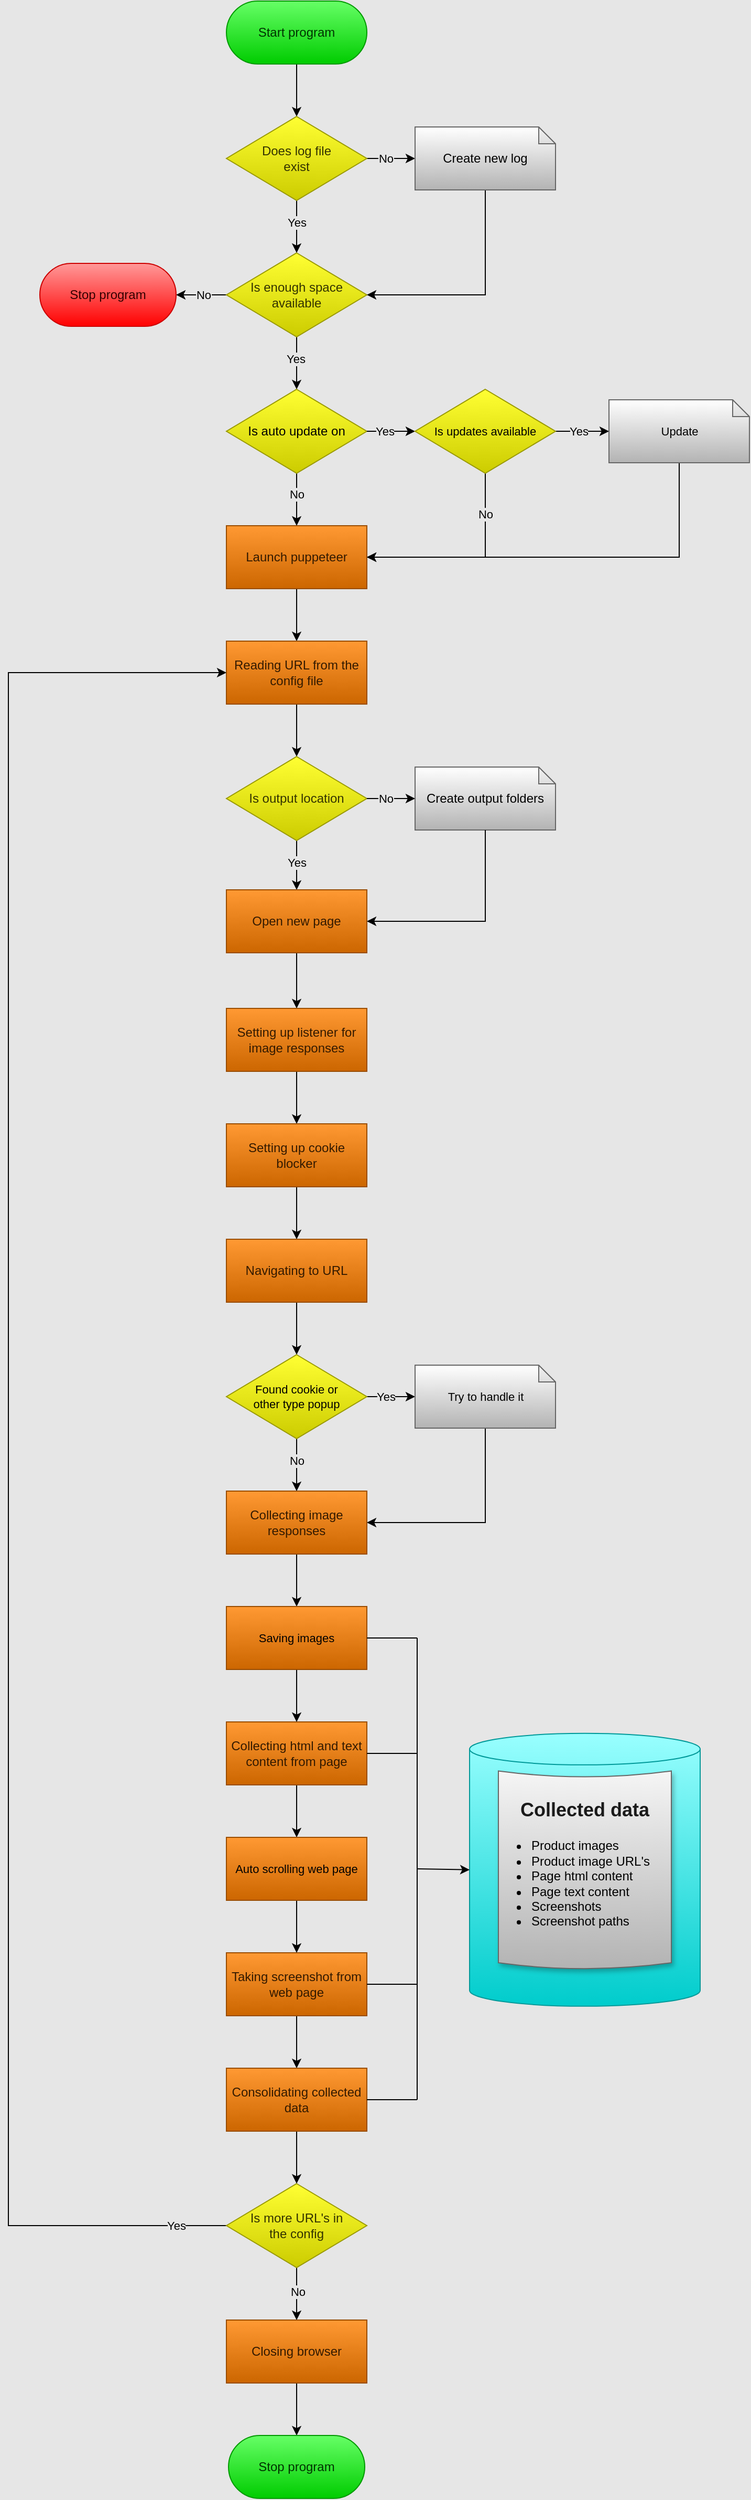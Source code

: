<mxfile version="22.1.16" type="device">
  <diagram name="Sivu-1" id="tmExcXO2je9wHTy3cneq">
    <mxGraphModel dx="4650" dy="2773" grid="1" gridSize="10" guides="1" tooltips="1" connect="1" arrows="1" fold="1" page="0" pageScale="1" pageWidth="1654" pageHeight="2336" background="#E6E6E6" math="0" shadow="0">
      <root>
        <mxCell id="0" />
        <mxCell id="1" parent="0" />
        <mxCell id="aWDAUHMyRCr4lchfZW5c-77" style="edgeStyle=orthogonalEdgeStyle;rounded=0;orthogonalLoop=1;jettySize=auto;html=1;exitX=0.5;exitY=1;exitDx=0;exitDy=0;entryX=0.5;entryY=0;entryDx=0;entryDy=0;movable=1;resizable=1;rotatable=1;deletable=1;editable=1;locked=0;connectable=1;jumpStyle=none;" parent="1" source="aWDAUHMyRCr4lchfZW5c-1" target="aWDAUHMyRCr4lchfZW5c-8" edge="1">
          <mxGeometry relative="1" as="geometry" />
        </mxCell>
        <mxCell id="aWDAUHMyRCr4lchfZW5c-1" value="&lt;font color=&quot;#003300&quot; style=&quot;font-size: 12px;&quot;&gt;Start program&lt;/font&gt;" style="rounded=1;whiteSpace=wrap;html=1;arcSize=50;glass=0;shadow=0;fillColor=#66FF66;strokeColor=#009900;gradientColor=#00CC00;gradientDirection=south;strokeWidth=1;perimeterSpacing=0;movable=1;resizable=1;rotatable=1;deletable=1;editable=1;locked=0;connectable=1;" parent="1" vertex="1">
          <mxGeometry x="758" y="80" width="134" height="60" as="geometry" />
        </mxCell>
        <mxCell id="u9AiD40gJa8lqRMc5wWx-266" value="" style="edgeStyle=orthogonalEdgeStyle;rounded=0;orthogonalLoop=1;jettySize=auto;html=1;movable=1;resizable=1;rotatable=1;deletable=1;editable=1;locked=0;connectable=1;" parent="1" source="aWDAUHMyRCr4lchfZW5c-8" target="u9AiD40gJa8lqRMc5wWx-265" edge="1">
          <mxGeometry relative="1" as="geometry" />
        </mxCell>
        <mxCell id="u9AiD40gJa8lqRMc5wWx-272" value="No" style="edgeLabel;html=1;align=center;verticalAlign=middle;resizable=1;points=[];labelBackgroundColor=#E6E6E6;movable=1;rotatable=1;deletable=1;editable=1;locked=0;connectable=1;" parent="u9AiD40gJa8lqRMc5wWx-266" vertex="1" connectable="0">
          <mxGeometry x="-0.061" relative="1" as="geometry">
            <mxPoint x="-4" as="offset" />
          </mxGeometry>
        </mxCell>
        <mxCell id="VfmdTRTTRwXH6M3IibRK-4" value="" style="edgeStyle=orthogonalEdgeStyle;rounded=0;orthogonalLoop=1;jettySize=auto;html=1;" edge="1" parent="1" source="aWDAUHMyRCr4lchfZW5c-8" target="aWDAUHMyRCr4lchfZW5c-21">
          <mxGeometry relative="1" as="geometry" />
        </mxCell>
        <mxCell id="VfmdTRTTRwXH6M3IibRK-10" value="Yes" style="edgeLabel;html=1;align=center;verticalAlign=middle;resizable=0;points=[];fontSize=11;fontFamily=Helvetica;fontColor=default;labelBackgroundColor=#E6E6E6;" vertex="1" connectable="0" parent="VfmdTRTTRwXH6M3IibRK-4">
          <mxGeometry x="-0.154" relative="1" as="geometry">
            <mxPoint as="offset" />
          </mxGeometry>
        </mxCell>
        <mxCell id="aWDAUHMyRCr4lchfZW5c-8" value="&lt;font color=&quot;#333300&quot;&gt;Does log file &lt;br&gt;exist&lt;/font&gt;" style="rhombus;rounded=0;fillColor=#FFFF33;strokeColor=#999900;gradientColor=#CCCC00;strokeWidth=1;movable=1;resizable=1;rotatable=1;deletable=1;editable=1;locked=0;connectable=1;labelBackgroundColor=none;labelBorderColor=none;whiteSpace=wrap;html=1;" parent="1" vertex="1">
          <mxGeometry x="758" y="190" width="134" height="80" as="geometry" />
        </mxCell>
        <mxCell id="aWDAUHMyRCr4lchfZW5c-91" style="edgeStyle=orthogonalEdgeStyle;rounded=0;orthogonalLoop=1;jettySize=auto;html=1;exitX=0;exitY=0.5;exitDx=0;exitDy=0;entryX=1;entryY=0.5;entryDx=0;entryDy=0;movable=1;resizable=1;rotatable=1;deletable=1;editable=1;locked=0;connectable=1;" parent="1" source="aWDAUHMyRCr4lchfZW5c-21" target="aWDAUHMyRCr4lchfZW5c-47" edge="1">
          <mxGeometry relative="1" as="geometry" />
        </mxCell>
        <mxCell id="aWDAUHMyRCr4lchfZW5c-94" value="No" style="edgeLabel;html=1;align=center;verticalAlign=middle;resizable=1;points=[];rounded=0;movable=1;rotatable=1;deletable=1;editable=1;locked=0;connectable=1;labelBackgroundColor=#E6E6E6;" parent="aWDAUHMyRCr4lchfZW5c-91" vertex="1" connectable="0">
          <mxGeometry x="-0.053" relative="1" as="geometry">
            <mxPoint as="offset" />
          </mxGeometry>
        </mxCell>
        <mxCell id="VfmdTRTTRwXH6M3IibRK-14" value="" style="edgeStyle=orthogonalEdgeStyle;rounded=0;orthogonalLoop=1;jettySize=auto;html=1;fontFamily=Helvetica;fontSize=11;fontColor=default;" edge="1" parent="1" source="aWDAUHMyRCr4lchfZW5c-21" target="VfmdTRTTRwXH6M3IibRK-2">
          <mxGeometry relative="1" as="geometry" />
        </mxCell>
        <mxCell id="VfmdTRTTRwXH6M3IibRK-15" value="Yes" style="edgeLabel;html=1;align=center;verticalAlign=middle;resizable=0;points=[];fontSize=11;fontFamily=Helvetica;fontColor=default;labelBackgroundColor=#E6E6E6;" vertex="1" connectable="0" parent="VfmdTRTTRwXH6M3IibRK-14">
          <mxGeometry x="-0.025" y="-1" relative="1" as="geometry">
            <mxPoint y="-4" as="offset" />
          </mxGeometry>
        </mxCell>
        <mxCell id="aWDAUHMyRCr4lchfZW5c-21" value="&lt;p style=&quot;line-height: 120%;&quot;&gt;&lt;font color=&quot;#333300&quot;&gt;Is enough space available&lt;/font&gt;&lt;/p&gt;" style="rhombus;whiteSpace=wrap;html=1;rounded=0;fillColor=#FFFF33;strokeColor=#999900;gradientColor=#CCCC00;strokeWidth=1;movable=1;resizable=1;rotatable=1;deletable=1;editable=1;locked=0;connectable=1;labelBackgroundColor=none;labelBorderColor=none;" parent="1" vertex="1">
          <mxGeometry x="758" y="320" width="134" height="80" as="geometry" />
        </mxCell>
        <mxCell id="aWDAUHMyRCr4lchfZW5c-83" style="edgeStyle=orthogonalEdgeStyle;rounded=0;orthogonalLoop=1;jettySize=auto;html=1;exitX=0.5;exitY=1;exitDx=0;exitDy=0;entryX=0.5;entryY=0;entryDx=0;entryDy=0;movable=1;resizable=1;rotatable=1;deletable=1;editable=1;locked=0;connectable=1;" parent="1" source="aWDAUHMyRCr4lchfZW5c-34" target="aWDAUHMyRCr4lchfZW5c-36" edge="1">
          <mxGeometry relative="1" as="geometry" />
        </mxCell>
        <mxCell id="aWDAUHMyRCr4lchfZW5c-34" value="&lt;font color=&quot;#331a00&quot;&gt;Launch puppeteer&lt;/font&gt;" style="whiteSpace=wrap;html=1;rounded=0;fillColor=#FF9933;strokeColor=#994C00;gradientColor=#CC6600;movable=1;resizable=1;rotatable=1;deletable=1;editable=1;locked=0;connectable=1;" parent="1" vertex="1">
          <mxGeometry x="758" y="580" width="134" height="60" as="geometry" />
        </mxCell>
        <mxCell id="aWDAUHMyRCr4lchfZW5c-84" style="edgeStyle=orthogonalEdgeStyle;rounded=0;orthogonalLoop=1;jettySize=auto;html=1;exitX=0.5;exitY=1;exitDx=0;exitDy=0;entryX=0.5;entryY=0;entryDx=0;entryDy=0;movable=1;resizable=1;rotatable=1;deletable=1;editable=1;locked=0;connectable=1;" parent="1" source="aWDAUHMyRCr4lchfZW5c-36" target="aWDAUHMyRCr4lchfZW5c-59" edge="1">
          <mxGeometry relative="1" as="geometry" />
        </mxCell>
        <mxCell id="aWDAUHMyRCr4lchfZW5c-36" value="&lt;font color=&quot;#331a00&quot;&gt;Reading URL from the config file&lt;/font&gt;" style="whiteSpace=wrap;html=1;rounded=0;fillColor=#FF9933;strokeColor=#994C00;gradientColor=#CC6600;movable=1;resizable=1;rotatable=1;deletable=1;editable=1;locked=0;connectable=1;" parent="1" vertex="1">
          <mxGeometry x="758" y="690" width="134" height="60" as="geometry" />
        </mxCell>
        <mxCell id="aWDAUHMyRCr4lchfZW5c-47" value="&lt;font color=&quot;#330000&quot;&gt;Stop program&lt;/font&gt;" style="rounded=1;whiteSpace=wrap;html=1;arcSize=50;fillColor=#FF9999;gradientDirection=south;strokeColor=#CC0000;fontColor=#ffffff;gradientColor=#FF0000;movable=1;resizable=1;rotatable=1;deletable=1;editable=1;locked=0;connectable=1;" parent="1" vertex="1">
          <mxGeometry x="580" y="330" width="130" height="60" as="geometry" />
        </mxCell>
        <mxCell id="aWDAUHMyRCr4lchfZW5c-86" style="edgeStyle=orthogonalEdgeStyle;rounded=0;orthogonalLoop=1;jettySize=auto;html=1;exitX=0.5;exitY=1;exitDx=0;exitDy=0;entryX=0.5;entryY=0;entryDx=0;entryDy=0;movable=1;resizable=1;rotatable=1;deletable=1;editable=1;locked=0;connectable=1;" parent="1" source="aWDAUHMyRCr4lchfZW5c-59" target="aWDAUHMyRCr4lchfZW5c-73" edge="1">
          <mxGeometry relative="1" as="geometry" />
        </mxCell>
        <mxCell id="aWDAUHMyRCr4lchfZW5c-96" value="Yes" style="edgeLabel;html=1;align=center;verticalAlign=middle;resizable=1;points=[];rounded=0;movable=1;rotatable=1;deletable=1;editable=1;locked=0;connectable=1;labelBackgroundColor=#E6E6E6;" parent="aWDAUHMyRCr4lchfZW5c-86" vertex="1" connectable="0">
          <mxGeometry x="-0.128" relative="1" as="geometry">
            <mxPoint as="offset" />
          </mxGeometry>
        </mxCell>
        <mxCell id="aWDAUHMyRCr4lchfZW5c-59" value="&lt;font color=&quot;#333300&quot;&gt;Is output location&lt;/font&gt;" style="rhombus;whiteSpace=wrap;html=1;rounded=0;fillColor=#FFFF33;strokeColor=#999900;gradientColor=#CCCC00;strokeWidth=1;movable=1;resizable=1;rotatable=1;deletable=1;editable=1;locked=0;connectable=1;" parent="1" vertex="1">
          <mxGeometry x="758" y="800" width="134" height="80" as="geometry" />
        </mxCell>
        <mxCell id="aWDAUHMyRCr4lchfZW5c-98" style="edgeStyle=orthogonalEdgeStyle;rounded=0;orthogonalLoop=1;jettySize=auto;html=1;exitX=0.5;exitY=1;exitDx=0;exitDy=0;entryX=0.5;entryY=0;entryDx=0;entryDy=0;movable=1;resizable=1;rotatable=1;deletable=1;editable=1;locked=0;connectable=1;" parent="1" source="aWDAUHMyRCr4lchfZW5c-73" target="aWDAUHMyRCr4lchfZW5c-97" edge="1">
          <mxGeometry relative="1" as="geometry" />
        </mxCell>
        <mxCell id="aWDAUHMyRCr4lchfZW5c-73" value="&lt;font color=&quot;#331a00&quot;&gt;Open new page&lt;/font&gt;" style="whiteSpace=wrap;html=1;rounded=0;fillColor=#FF9933;strokeColor=#994C00;gradientColor=#CC6600;movable=1;resizable=1;rotatable=1;deletable=1;editable=1;locked=0;connectable=1;" parent="1" vertex="1">
          <mxGeometry x="758" y="927" width="134" height="60" as="geometry" />
        </mxCell>
        <mxCell id="aWDAUHMyRCr4lchfZW5c-103" style="edgeStyle=orthogonalEdgeStyle;rounded=0;orthogonalLoop=1;jettySize=auto;html=1;exitX=0.5;exitY=1;exitDx=0;exitDy=0;entryX=0.5;entryY=0;entryDx=0;entryDy=0;movable=1;resizable=1;rotatable=1;deletable=1;editable=1;locked=0;connectable=1;" parent="1" source="aWDAUHMyRCr4lchfZW5c-97" target="aWDAUHMyRCr4lchfZW5c-101" edge="1">
          <mxGeometry relative="1" as="geometry" />
        </mxCell>
        <mxCell id="aWDAUHMyRCr4lchfZW5c-97" value="&lt;font color=&quot;#331a00&quot;&gt;Setting up listener for image responses&lt;/font&gt;" style="whiteSpace=wrap;html=1;rounded=0;fillColor=#FF9933;strokeColor=#994C00;gradientColor=#CC6600;movable=1;resizable=1;rotatable=1;deletable=1;editable=1;locked=0;connectable=1;" parent="1" vertex="1">
          <mxGeometry x="758" y="1040" width="134" height="60" as="geometry" />
        </mxCell>
        <mxCell id="VfmdTRTTRwXH6M3IibRK-66" value="" style="edgeStyle=orthogonalEdgeStyle;rounded=0;orthogonalLoop=1;jettySize=auto;html=1;fontFamily=Helvetica;fontSize=11;fontColor=default;" edge="1" parent="1" source="aWDAUHMyRCr4lchfZW5c-99" target="VfmdTRTTRwXH6M3IibRK-65">
          <mxGeometry relative="1" as="geometry" />
        </mxCell>
        <mxCell id="aWDAUHMyRCr4lchfZW5c-99" value="&lt;font color=&quot;#331a00&quot;&gt;Collecting image responses&lt;br&gt;&lt;/font&gt;" style="whiteSpace=wrap;html=1;rounded=0;fillColor=#FF9933;strokeColor=#994C00;gradientColor=#CC6600;movable=1;resizable=1;rotatable=1;deletable=1;editable=1;locked=0;connectable=1;" parent="1" vertex="1">
          <mxGeometry x="758" y="1500" width="134" height="60" as="geometry" />
        </mxCell>
        <mxCell id="aWDAUHMyRCr4lchfZW5c-105" style="edgeStyle=orthogonalEdgeStyle;rounded=0;orthogonalLoop=1;jettySize=auto;html=1;exitX=0.5;exitY=1;exitDx=0;exitDy=0;entryX=0.5;entryY=0;entryDx=0;entryDy=0;movable=1;resizable=1;rotatable=1;deletable=1;editable=1;locked=0;connectable=1;" parent="1" source="aWDAUHMyRCr4lchfZW5c-101" target="aWDAUHMyRCr4lchfZW5c-104" edge="1">
          <mxGeometry relative="1" as="geometry" />
        </mxCell>
        <mxCell id="aWDAUHMyRCr4lchfZW5c-101" value="&lt;font color=&quot;#331a00&quot;&gt;Setting up cookie blocker&lt;/font&gt;" style="whiteSpace=wrap;html=1;rounded=0;fillColor=#FF9933;strokeColor=#994C00;gradientColor=#CC6600;movable=1;resizable=1;rotatable=1;deletable=1;editable=1;locked=0;connectable=1;" parent="1" vertex="1">
          <mxGeometry x="758" y="1150" width="134" height="60" as="geometry" />
        </mxCell>
        <mxCell id="VfmdTRTTRwXH6M3IibRK-52" style="edgeStyle=orthogonalEdgeStyle;rounded=0;orthogonalLoop=1;jettySize=auto;html=1;exitX=0.5;exitY=1;exitDx=0;exitDy=0;entryX=0.5;entryY=0;entryDx=0;entryDy=0;fontFamily=Helvetica;fontSize=11;fontColor=default;" edge="1" parent="1" source="aWDAUHMyRCr4lchfZW5c-104" target="VfmdTRTTRwXH6M3IibRK-47">
          <mxGeometry relative="1" as="geometry" />
        </mxCell>
        <mxCell id="aWDAUHMyRCr4lchfZW5c-104" value="&lt;font color=&quot;#331a00&quot;&gt;Navigating to URL&lt;/font&gt;" style="whiteSpace=wrap;html=1;rounded=0;fillColor=#FF9933;strokeColor=#994C00;gradientColor=#CC6600;movable=1;resizable=1;rotatable=1;deletable=1;editable=1;locked=0;connectable=1;" parent="1" vertex="1">
          <mxGeometry x="758" y="1260" width="134" height="60" as="geometry" />
        </mxCell>
        <mxCell id="aWDAUHMyRCr4lchfZW5c-138" style="edgeStyle=orthogonalEdgeStyle;rounded=0;orthogonalLoop=1;jettySize=auto;html=1;exitX=0.5;exitY=1;exitDx=0;exitDy=0;entryX=0.5;entryY=0;entryDx=0;entryDy=0;movable=1;resizable=1;rotatable=1;deletable=1;editable=1;locked=0;connectable=1;" parent="1" source="aWDAUHMyRCr4lchfZW5c-107" target="aWDAUHMyRCr4lchfZW5c-111" edge="1">
          <mxGeometry relative="1" as="geometry" />
        </mxCell>
        <mxCell id="aWDAUHMyRCr4lchfZW5c-107" value="&lt;font color=&quot;#331a00&quot;&gt;Taking screenshot from web page&lt;/font&gt;" style="whiteSpace=wrap;html=1;rounded=0;fillColor=#FF9933;strokeColor=#994C00;gradientColor=#CC6600;movable=1;resizable=1;rotatable=1;deletable=1;editable=1;locked=0;connectable=1;" parent="1" vertex="1">
          <mxGeometry x="758" y="1940" width="134" height="60" as="geometry" />
        </mxCell>
        <mxCell id="aWDAUHMyRCr4lchfZW5c-135" style="edgeStyle=orthogonalEdgeStyle;rounded=0;orthogonalLoop=1;jettySize=auto;html=1;exitX=0.5;exitY=1;exitDx=0;exitDy=0;entryX=0.5;entryY=0;entryDx=0;entryDy=0;movable=1;resizable=1;rotatable=1;deletable=1;editable=1;locked=0;connectable=1;" parent="1" source="aWDAUHMyRCr4lchfZW5c-109" edge="1">
          <mxGeometry relative="1" as="geometry">
            <mxPoint x="825.0" y="1830" as="targetPoint" />
          </mxGeometry>
        </mxCell>
        <mxCell id="aWDAUHMyRCr4lchfZW5c-109" value="&lt;font color=&quot;#331a00&quot;&gt;Collecting html and text content from page&lt;/font&gt;" style="whiteSpace=wrap;html=1;rounded=0;fillColor=#FF9933;strokeColor=#994C00;gradientColor=#CC6600;movable=1;resizable=1;rotatable=1;deletable=1;editable=1;locked=0;connectable=1;shadow=0;glass=0;" parent="1" vertex="1">
          <mxGeometry x="758" y="1720" width="134" height="60" as="geometry" />
        </mxCell>
        <mxCell id="aWDAUHMyRCr4lchfZW5c-120" style="edgeStyle=orthogonalEdgeStyle;rounded=0;orthogonalLoop=1;jettySize=auto;html=1;exitX=0.5;exitY=1;exitDx=0;exitDy=0;entryX=0.5;entryY=0;entryDx=0;entryDy=0;movable=1;resizable=1;rotatable=1;deletable=1;editable=1;locked=0;connectable=1;" parent="1" source="aWDAUHMyRCr4lchfZW5c-111" target="aWDAUHMyRCr4lchfZW5c-119" edge="1">
          <mxGeometry relative="1" as="geometry" />
        </mxCell>
        <mxCell id="aWDAUHMyRCr4lchfZW5c-111" value="&lt;font color=&quot;#331a00&quot;&gt;Consolidating collected data&lt;/font&gt;" style="whiteSpace=wrap;html=1;rounded=0;fillColor=#FF9933;strokeColor=#994C00;gradientColor=#CC6600;movable=1;resizable=1;rotatable=1;deletable=1;editable=1;locked=0;connectable=1;" parent="1" vertex="1">
          <mxGeometry x="758" y="2050" width="134" height="60" as="geometry" />
        </mxCell>
        <mxCell id="VfmdTRTTRwXH6M3IibRK-61" value="" style="edgeStyle=orthogonalEdgeStyle;rounded=0;orthogonalLoop=1;jettySize=auto;html=1;fontFamily=Helvetica;fontSize=11;fontColor=default;" edge="1" parent="1" source="aWDAUHMyRCr4lchfZW5c-114" target="aWDAUHMyRCr4lchfZW5c-115">
          <mxGeometry relative="1" as="geometry" />
        </mxCell>
        <mxCell id="aWDAUHMyRCr4lchfZW5c-114" value="&lt;font color=&quot;#331a00&quot;&gt;Closing browser&lt;/font&gt;" style="whiteSpace=wrap;html=1;rounded=0;fillColor=#FF9933;strokeColor=#994C00;gradientColor=#CC6600;movable=1;resizable=1;rotatable=1;deletable=1;editable=1;locked=0;connectable=1;" parent="1" vertex="1">
          <mxGeometry x="758" y="2290" width="134" height="60" as="geometry" />
        </mxCell>
        <mxCell id="aWDAUHMyRCr4lchfZW5c-115" value="&lt;font color=&quot;#003300&quot;&gt;Stop program&lt;/font&gt;" style="rounded=1;whiteSpace=wrap;html=1;arcSize=50;perimeterSpacing=0;strokeWidth=1;glass=0;shadow=0;fillColor=#66FF66;strokeColor=#009900;gradientColor=#00CC00;gradientDirection=south;movable=1;resizable=1;rotatable=1;deletable=1;editable=1;locked=0;connectable=1;" parent="1" vertex="1">
          <mxGeometry x="760" y="2400" width="130" height="60" as="geometry" />
        </mxCell>
        <mxCell id="aWDAUHMyRCr4lchfZW5c-122" style="edgeStyle=orthogonalEdgeStyle;rounded=0;orthogonalLoop=1;jettySize=auto;html=1;exitX=0.5;exitY=1;exitDx=0;exitDy=0;entryX=0.5;entryY=0;entryDx=0;entryDy=0;movable=1;resizable=1;rotatable=1;deletable=1;editable=1;locked=0;connectable=1;" parent="1" source="aWDAUHMyRCr4lchfZW5c-119" target="aWDAUHMyRCr4lchfZW5c-114" edge="1">
          <mxGeometry relative="1" as="geometry" />
        </mxCell>
        <mxCell id="aWDAUHMyRCr4lchfZW5c-124" value="No" style="edgeLabel;html=1;align=center;verticalAlign=middle;resizable=1;points=[];rounded=0;movable=1;rotatable=1;deletable=1;editable=1;locked=0;connectable=1;labelBackgroundColor=#E6E6E6;" parent="aWDAUHMyRCr4lchfZW5c-122" vertex="1" connectable="0">
          <mxGeometry x="-0.101" y="1" relative="1" as="geometry">
            <mxPoint as="offset" />
          </mxGeometry>
        </mxCell>
        <mxCell id="aWDAUHMyRCr4lchfZW5c-125" style="edgeStyle=orthogonalEdgeStyle;orthogonalLoop=1;jettySize=auto;html=1;exitX=0;exitY=0.5;exitDx=0;exitDy=0;entryX=0;entryY=0.5;entryDx=0;entryDy=0;strokeWidth=1;movable=1;resizable=1;rotatable=1;deletable=1;editable=1;locked=0;connectable=1;rounded=0;" parent="1" source="aWDAUHMyRCr4lchfZW5c-119" target="aWDAUHMyRCr4lchfZW5c-36" edge="1">
          <mxGeometry relative="1" as="geometry">
            <mxPoint x="750" y="720" as="targetPoint" />
            <Array as="points">
              <mxPoint x="550" y="2200" />
              <mxPoint x="550" y="720" />
            </Array>
          </mxGeometry>
        </mxCell>
        <mxCell id="aWDAUHMyRCr4lchfZW5c-141" value="Yes" style="edgeLabel;html=1;align=center;verticalAlign=middle;resizable=1;points=[];movable=1;rotatable=1;deletable=1;editable=1;locked=0;connectable=1;labelBackgroundColor=#E6E6E6;" parent="aWDAUHMyRCr4lchfZW5c-125" vertex="1" connectable="0">
          <mxGeometry x="-0.967" y="-1" relative="1" as="geometry">
            <mxPoint x="-17" y="1" as="offset" />
          </mxGeometry>
        </mxCell>
        <mxCell id="aWDAUHMyRCr4lchfZW5c-119" value="&lt;font color=&quot;#333300&quot;&gt;Is more URL&#39;s in&lt;br&gt;the config&lt;/font&gt;" style="rhombus;whiteSpace=wrap;html=1;rounded=0;fillColor=#FFFF33;strokeColor=#999900;gradientColor=#CCCC00;strokeWidth=1;movable=1;resizable=1;rotatable=1;deletable=1;editable=1;locked=0;connectable=1;" parent="1" vertex="1">
          <mxGeometry x="758" y="2160" width="134" height="80" as="geometry" />
        </mxCell>
        <mxCell id="u9AiD40gJa8lqRMc5wWx-254" value="" style="group;movable=1;resizable=1;rotatable=1;deletable=1;editable=1;locked=0;connectable=1;" parent="1" vertex="1" connectable="0">
          <mxGeometry x="990" y="1725" width="220" height="275" as="geometry" />
        </mxCell>
        <mxCell id="u9AiD40gJa8lqRMc5wWx-255" value="" style="shape=cylinder3;whiteSpace=wrap;html=1;boundedLbl=1;backgroundOutline=1;size=15;gradientColor=#00CCCC;fillColor=#99FFFF;container=0;movable=1;resizable=1;rotatable=1;deletable=1;editable=1;locked=0;connectable=1;strokeColor=#009999;" parent="u9AiD40gJa8lqRMc5wWx-254" vertex="1">
          <mxGeometry y="5.93" width="220" height="260" as="geometry" />
        </mxCell>
        <mxCell id="u9AiD40gJa8lqRMc5wWx-256" value="" style="shape=dataStorage;whiteSpace=wrap;fixedSize=1;rotation=-90;size=5.574;gradientDirection=west;fillColor=#f5f5f5;strokeColor=#666666;gradientColor=#b3b3b3;html=1;shadow=1;container=0;movable=1;resizable=1;rotatable=1;deletable=1;editable=1;locked=0;connectable=1;" parent="u9AiD40gJa8lqRMc5wWx-254" vertex="1">
          <mxGeometry x="15.81" y="53.43" width="188.39" height="165" as="geometry" />
        </mxCell>
        <mxCell id="u9AiD40gJa8lqRMc5wWx-257" value="&lt;b&gt;&lt;font color=&quot;#1a1a1a&quot; style=&quot;font-size: 18px;&quot;&gt;Collected data&lt;/font&gt;&lt;/b&gt;" style="text;html=1;strokeColor=none;fillColor=none;align=center;verticalAlign=middle;whiteSpace=wrap;rounded=0;container=0;movable=1;resizable=1;rotatable=1;deletable=1;editable=1;locked=0;connectable=1;" parent="u9AiD40gJa8lqRMc5wWx-254" vertex="1">
          <mxGeometry x="23.158" y="57.2" width="173.684" height="44" as="geometry" />
        </mxCell>
        <mxCell id="u9AiD40gJa8lqRMc5wWx-258" value="&lt;ul&gt;&lt;li&gt;Product images&lt;/li&gt;&lt;li&gt;Product image URL&#39;s&lt;/li&gt;&lt;li&gt;Page html content&lt;/li&gt;&lt;li&gt;Page text content&lt;/li&gt;&lt;li&gt;Screenshots&lt;/li&gt;&lt;li&gt;Screenshot paths&lt;/li&gt;&lt;/ul&gt;" style="text;html=1;strokeColor=none;fillColor=none;align=left;verticalAlign=middle;rounded=0;container=0;movable=1;resizable=1;rotatable=1;deletable=1;editable=1;locked=0;connectable=1;labelBackgroundColor=none;labelBorderColor=none;whiteSpace=wrap;glass=0;" parent="u9AiD40gJa8lqRMc5wWx-254" vertex="1">
          <mxGeometry x="17.371" y="82.5" width="185.263" height="132" as="geometry" />
        </mxCell>
        <mxCell id="VfmdTRTTRwXH6M3IibRK-29" style="edgeStyle=orthogonalEdgeStyle;rounded=0;orthogonalLoop=1;jettySize=auto;html=1;exitX=0;exitY=0.5;exitDx=0;exitDy=0;exitPerimeter=0;entryX=1;entryY=0.5;entryDx=0;entryDy=0;fontFamily=Helvetica;fontSize=11;fontColor=default;" edge="1" parent="1" source="u9AiD40gJa8lqRMc5wWx-265" target="aWDAUHMyRCr4lchfZW5c-21">
          <mxGeometry relative="1" as="geometry" />
        </mxCell>
        <mxCell id="u9AiD40gJa8lqRMc5wWx-265" value="" style="shape=note;whiteSpace=wrap;html=1;backgroundOutline=1;darkOpacity=0.05;fillColor=default;gradientColor=#b3b3b3;strokeColor=#666666;size=16;gradientDirection=west;rotation=-90;horizontal=1;direction=east;flipH=0;flipV=1;movable=1;resizable=1;rotatable=1;deletable=1;editable=1;locked=0;connectable=1;" parent="1" vertex="1">
          <mxGeometry x="975" y="163" width="60" height="134" as="geometry" />
        </mxCell>
        <mxCell id="u9AiD40gJa8lqRMc5wWx-267" value="Create new log" style="text;html=1;strokeColor=none;fillColor=none;align=center;verticalAlign=middle;whiteSpace=wrap;rounded=0;movable=1;resizable=1;rotatable=1;deletable=1;editable=1;locked=0;connectable=1;" parent="1" vertex="1">
          <mxGeometry x="955" y="215" width="100" height="30" as="geometry" />
        </mxCell>
        <mxCell id="u9AiD40gJa8lqRMc5wWx-271" value="" style="group;movable=1;resizable=1;rotatable=1;deletable=1;editable=1;locked=0;connectable=1;rounded=0;" parent="1" vertex="1" connectable="0">
          <mxGeometry x="938" y="810" width="134" height="60" as="geometry" />
        </mxCell>
        <mxCell id="u9AiD40gJa8lqRMc5wWx-268" value="" style="shape=note;whiteSpace=wrap;html=1;backgroundOutline=1;darkOpacity=0.05;fillColor=default;gradientColor=#b3b3b3;strokeColor=#666666;size=16;gradientDirection=west;rotation=-90;horizontal=1;direction=east;flipH=0;flipV=1;movable=1;resizable=1;rotatable=1;deletable=1;editable=1;locked=0;connectable=1;container=0;" parent="u9AiD40gJa8lqRMc5wWx-271" vertex="1">
          <mxGeometry x="37" y="-37" width="60" height="134" as="geometry" />
        </mxCell>
        <mxCell id="u9AiD40gJa8lqRMc5wWx-269" value="Create output folders" style="text;html=1;strokeColor=none;fillColor=none;align=center;verticalAlign=middle;whiteSpace=wrap;rounded=0;container=0;movable=1;resizable=1;rotatable=1;deletable=1;editable=1;locked=0;connectable=1;" parent="u9AiD40gJa8lqRMc5wWx-271" vertex="1">
          <mxGeometry x="4" y="15" width="126" height="30" as="geometry" />
        </mxCell>
        <mxCell id="u9AiD40gJa8lqRMc5wWx-275" style="edgeStyle=orthogonalEdgeStyle;rounded=0;orthogonalLoop=1;jettySize=auto;html=1;exitX=1;exitY=0.5;exitDx=0;exitDy=0;entryX=0.5;entryY=1;entryDx=0;entryDy=0;entryPerimeter=0;movable=1;resizable=1;rotatable=1;deletable=1;editable=1;locked=0;connectable=1;" parent="1" source="aWDAUHMyRCr4lchfZW5c-59" target="u9AiD40gJa8lqRMc5wWx-268" edge="1">
          <mxGeometry relative="1" as="geometry" />
        </mxCell>
        <mxCell id="u9AiD40gJa8lqRMc5wWx-277" value="No" style="edgeLabel;html=1;align=center;verticalAlign=middle;resizable=1;points=[];movable=1;rotatable=1;deletable=1;editable=1;locked=0;connectable=1;labelBackgroundColor=#E6E6E6;" parent="u9AiD40gJa8lqRMc5wWx-275" vertex="1" connectable="0">
          <mxGeometry x="-0.207" relative="1" as="geometry">
            <mxPoint as="offset" />
          </mxGeometry>
        </mxCell>
        <mxCell id="u9AiD40gJa8lqRMc5wWx-276" style="edgeStyle=orthogonalEdgeStyle;rounded=0;orthogonalLoop=1;jettySize=auto;html=1;exitX=0;exitY=0.5;exitDx=0;exitDy=0;exitPerimeter=0;entryX=1;entryY=0.5;entryDx=0;entryDy=0;movable=1;resizable=1;rotatable=1;deletable=1;editable=1;locked=0;connectable=1;" parent="1" source="u9AiD40gJa8lqRMc5wWx-268" target="aWDAUHMyRCr4lchfZW5c-73" edge="1">
          <mxGeometry relative="1" as="geometry" />
        </mxCell>
        <mxCell id="VfmdTRTTRwXH6M3IibRK-24" value="" style="edgeStyle=orthogonalEdgeStyle;rounded=0;orthogonalLoop=1;jettySize=auto;html=1;fontFamily=Helvetica;fontSize=11;fontColor=default;" edge="1" parent="1" source="VfmdTRTTRwXH6M3IibRK-2" target="aWDAUHMyRCr4lchfZW5c-34">
          <mxGeometry relative="1" as="geometry" />
        </mxCell>
        <mxCell id="VfmdTRTTRwXH6M3IibRK-25" value="No" style="edgeLabel;html=1;align=center;verticalAlign=middle;resizable=0;points=[];fontSize=11;fontFamily=Helvetica;fontColor=default;labelBackgroundColor=#E6E6E6;" vertex="1" connectable="0" parent="VfmdTRTTRwXH6M3IibRK-24">
          <mxGeometry x="-0.218" relative="1" as="geometry">
            <mxPoint as="offset" />
          </mxGeometry>
        </mxCell>
        <mxCell id="VfmdTRTTRwXH6M3IibRK-2" value="Is auto update on" style="rhombus;whiteSpace=wrap;html=1;rounded=0;fillColor=#FFFF33;strokeColor=#999900;gradientColor=#CCCC00;strokeWidth=1;labelBackgroundColor=none;labelBorderColor=none;" vertex="1" parent="1">
          <mxGeometry x="758" y="450" width="134" height="80" as="geometry" />
        </mxCell>
        <mxCell id="VfmdTRTTRwXH6M3IibRK-46" style="edgeStyle=orthogonalEdgeStyle;rounded=0;orthogonalLoop=1;jettySize=auto;html=1;exitX=0;exitY=0.5;exitDx=0;exitDy=0;exitPerimeter=0;entryX=1;entryY=0.5;entryDx=0;entryDy=0;fontFamily=Helvetica;fontSize=11;fontColor=default;" edge="1" parent="1" source="VfmdTRTTRwXH6M3IibRK-33" target="aWDAUHMyRCr4lchfZW5c-34">
          <mxGeometry relative="1" as="geometry" />
        </mxCell>
        <mxCell id="VfmdTRTTRwXH6M3IibRK-33" value="" style="shape=note;whiteSpace=wrap;backgroundOutline=1;darkOpacity=0.05;fillColor=default;gradientColor=#b3b3b3;strokeColor=#666666;size=16;gradientDirection=west;rotation=-90;horizontal=1;direction=east;flipH=0;flipV=1;movable=1;resizable=1;rotatable=1;deletable=1;editable=1;locked=0;connectable=1;labelBackgroundColor=#E6E6E6;align=center;verticalAlign=middle;fontFamily=Helvetica;fontSize=11;fontColor=default;html=1;textDirection=ltr;" vertex="1" parent="1">
          <mxGeometry x="1160" y="423" width="60" height="134" as="geometry" />
        </mxCell>
        <mxCell id="VfmdTRTTRwXH6M3IibRK-34" style="edgeStyle=orthogonalEdgeStyle;rounded=0;orthogonalLoop=1;jettySize=auto;html=1;exitX=1;exitY=0.5;exitDx=0;exitDy=0;fontFamily=Helvetica;fontSize=11;fontColor=default;entryX=0;entryY=0.5;entryDx=0;entryDy=0;" edge="1" parent="1" source="VfmdTRTTRwXH6M3IibRK-2" target="VfmdTRTTRwXH6M3IibRK-36">
          <mxGeometry relative="1" as="geometry">
            <mxPoint x="920" y="490" as="targetPoint" />
          </mxGeometry>
        </mxCell>
        <mxCell id="VfmdTRTTRwXH6M3IibRK-35" value="Yes" style="edgeLabel;html=1;align=center;verticalAlign=middle;resizable=0;points=[];fontSize=11;fontFamily=Helvetica;fontColor=default;labelBackgroundColor=#E6E6E6;" vertex="1" connectable="0" parent="VfmdTRTTRwXH6M3IibRK-34">
          <mxGeometry x="-0.261" relative="1" as="geometry">
            <mxPoint as="offset" />
          </mxGeometry>
        </mxCell>
        <mxCell id="VfmdTRTTRwXH6M3IibRK-37" style="edgeStyle=orthogonalEdgeStyle;rounded=0;orthogonalLoop=1;jettySize=auto;html=1;exitX=0.5;exitY=1;exitDx=0;exitDy=0;entryX=1;entryY=0.5;entryDx=0;entryDy=0;fontFamily=Helvetica;fontSize=11;fontColor=default;" edge="1" parent="1" source="VfmdTRTTRwXH6M3IibRK-36" target="aWDAUHMyRCr4lchfZW5c-34">
          <mxGeometry relative="1" as="geometry" />
        </mxCell>
        <mxCell id="VfmdTRTTRwXH6M3IibRK-38" value="No" style="edgeLabel;html=1;align=center;verticalAlign=middle;resizable=0;points=[];fontSize=11;fontFamily=Helvetica;fontColor=default;labelBackgroundColor=#E6E6E6;" vertex="1" connectable="0" parent="VfmdTRTTRwXH6M3IibRK-37">
          <mxGeometry x="-0.596" relative="1" as="geometry">
            <mxPoint as="offset" />
          </mxGeometry>
        </mxCell>
        <mxCell id="VfmdTRTTRwXH6M3IibRK-39" value="" style="edgeStyle=orthogonalEdgeStyle;rounded=0;orthogonalLoop=1;jettySize=auto;html=1;fontFamily=Helvetica;fontSize=11;fontColor=default;" edge="1" parent="1" source="VfmdTRTTRwXH6M3IibRK-36" target="VfmdTRTTRwXH6M3IibRK-33">
          <mxGeometry relative="1" as="geometry" />
        </mxCell>
        <mxCell id="VfmdTRTTRwXH6M3IibRK-40" value="Yes" style="edgeLabel;html=1;align=center;verticalAlign=middle;resizable=0;points=[];fontSize=11;fontFamily=Helvetica;fontColor=default;labelBackgroundColor=#E6E6E6;" vertex="1" connectable="0" parent="VfmdTRTTRwXH6M3IibRK-39">
          <mxGeometry x="-0.258" y="1" relative="1" as="geometry">
            <mxPoint x="3" y="1" as="offset" />
          </mxGeometry>
        </mxCell>
        <mxCell id="VfmdTRTTRwXH6M3IibRK-36" value="Is updates available" style="rhombus;whiteSpace=wrap;html=1;rounded=0;fillColor=#FFFF33;strokeColor=#999900;gradientColor=#CCCC00;strokeWidth=1;labelBackgroundColor=none;labelBorderColor=none;align=center;verticalAlign=middle;fontFamily=Helvetica;fontSize=11;fontColor=default;" vertex="1" parent="1">
          <mxGeometry x="938" y="450" width="134" height="80" as="geometry" />
        </mxCell>
        <mxCell id="VfmdTRTTRwXH6M3IibRK-41" value="Update" style="text;html=1;align=center;verticalAlign=middle;resizable=0;points=[];autosize=1;strokeColor=none;fillColor=none;fontSize=11;fontFamily=Helvetica;fontColor=default;" vertex="1" parent="1">
          <mxGeometry x="1160" y="475" width="60" height="30" as="geometry" />
        </mxCell>
        <mxCell id="VfmdTRTTRwXH6M3IibRK-54" value="" style="edgeStyle=orthogonalEdgeStyle;rounded=0;orthogonalLoop=1;jettySize=auto;html=1;fontFamily=Helvetica;fontSize=11;fontColor=default;" edge="1" parent="1" source="VfmdTRTTRwXH6M3IibRK-47" target="VfmdTRTTRwXH6M3IibRK-53">
          <mxGeometry relative="1" as="geometry" />
        </mxCell>
        <mxCell id="VfmdTRTTRwXH6M3IibRK-55" value="Yes" style="edgeLabel;html=1;align=center;verticalAlign=middle;resizable=0;points=[];fontSize=11;fontFamily=Helvetica;fontColor=default;labelBackgroundColor=#E6E6E6;" vertex="1" connectable="0" parent="VfmdTRTTRwXH6M3IibRK-54">
          <mxGeometry x="-0.217" y="-1" relative="1" as="geometry">
            <mxPoint y="-1" as="offset" />
          </mxGeometry>
        </mxCell>
        <mxCell id="VfmdTRTTRwXH6M3IibRK-57" value="" style="edgeStyle=orthogonalEdgeStyle;rounded=0;orthogonalLoop=1;jettySize=auto;html=1;fontFamily=Helvetica;fontSize=11;fontColor=default;" edge="1" parent="1" source="VfmdTRTTRwXH6M3IibRK-47" target="aWDAUHMyRCr4lchfZW5c-99">
          <mxGeometry relative="1" as="geometry" />
        </mxCell>
        <mxCell id="VfmdTRTTRwXH6M3IibRK-62" value="No" style="edgeLabel;html=1;align=center;verticalAlign=middle;resizable=0;points=[];fontSize=11;fontFamily=Helvetica;fontColor=default;labelBorderColor=none;labelBackgroundColor=#E6E6E6;" vertex="1" connectable="0" parent="VfmdTRTTRwXH6M3IibRK-57">
          <mxGeometry x="-0.109" y="-1" relative="1" as="geometry">
            <mxPoint x="1" y="-2" as="offset" />
          </mxGeometry>
        </mxCell>
        <mxCell id="VfmdTRTTRwXH6M3IibRK-47" value="Found cookie or &lt;br&gt;other type popup" style="rhombus;whiteSpace=wrap;html=1;rounded=0;fillColor=#FFFF33;strokeColor=#999900;gradientColor=#CCCC00;strokeWidth=1;labelBackgroundColor=none;labelBorderColor=none;align=center;verticalAlign=middle;fontFamily=Helvetica;fontSize=11;fontColor=default;" vertex="1" parent="1">
          <mxGeometry x="758" y="1370" width="134" height="80" as="geometry" />
        </mxCell>
        <mxCell id="VfmdTRTTRwXH6M3IibRK-63" style="edgeStyle=orthogonalEdgeStyle;rounded=0;orthogonalLoop=1;jettySize=auto;html=1;exitX=0;exitY=0.5;exitDx=0;exitDy=0;exitPerimeter=0;entryX=1;entryY=0.5;entryDx=0;entryDy=0;fontFamily=Helvetica;fontSize=11;fontColor=default;" edge="1" parent="1" source="VfmdTRTTRwXH6M3IibRK-53" target="aWDAUHMyRCr4lchfZW5c-99">
          <mxGeometry relative="1" as="geometry" />
        </mxCell>
        <mxCell id="VfmdTRTTRwXH6M3IibRK-53" value="" style="shape=note;whiteSpace=wrap;html=1;backgroundOutline=1;darkOpacity=0.05;fillColor=default;gradientColor=#b3b3b3;strokeColor=#666666;size=16;gradientDirection=west;rotation=-90;horizontal=1;direction=east;flipH=0;flipV=1;movable=1;resizable=1;rotatable=1;deletable=1;editable=1;locked=0;connectable=1;labelBackgroundColor=#E6E6E6;align=center;verticalAlign=middle;fontFamily=Helvetica;fontSize=11;fontColor=default;" vertex="1" parent="1">
          <mxGeometry x="975" y="1343" width="60" height="134" as="geometry" />
        </mxCell>
        <mxCell id="VfmdTRTTRwXH6M3IibRK-56" value="Try to handle it" style="text;html=1;align=center;verticalAlign=middle;resizable=0;points=[];autosize=1;strokeColor=none;fillColor=none;fontSize=11;fontFamily=Helvetica;fontColor=default;" vertex="1" parent="1">
          <mxGeometry x="955" y="1395" width="100" height="30" as="geometry" />
        </mxCell>
        <mxCell id="VfmdTRTTRwXH6M3IibRK-60" value="" style="edgeStyle=orthogonalEdgeStyle;rounded=0;orthogonalLoop=1;jettySize=auto;html=1;fontFamily=Helvetica;fontSize=11;fontColor=default;" edge="1" parent="1" source="VfmdTRTTRwXH6M3IibRK-59" target="aWDAUHMyRCr4lchfZW5c-107">
          <mxGeometry relative="1" as="geometry" />
        </mxCell>
        <mxCell id="VfmdTRTTRwXH6M3IibRK-59" value="Auto scrolling web page" style="whiteSpace=wrap;html=1;rounded=0;fillColor=#FF9933;strokeColor=#994C00;gradientColor=#CC6600;movable=1;resizable=1;rotatable=1;deletable=1;editable=1;locked=0;connectable=1;labelBackgroundColor=none;align=center;verticalAlign=middle;fontFamily=Helvetica;fontSize=11;fontColor=default;" vertex="1" parent="1">
          <mxGeometry x="758" y="1830" width="134" height="60" as="geometry" />
        </mxCell>
        <mxCell id="VfmdTRTTRwXH6M3IibRK-95" value="" style="edgeStyle=orthogonalEdgeStyle;rounded=0;orthogonalLoop=1;jettySize=auto;html=1;fontFamily=Helvetica;fontSize=11;fontColor=default;" edge="1" parent="1" source="VfmdTRTTRwXH6M3IibRK-65" target="aWDAUHMyRCr4lchfZW5c-109">
          <mxGeometry relative="1" as="geometry" />
        </mxCell>
        <mxCell id="VfmdTRTTRwXH6M3IibRK-65" value="Saving images" style="whiteSpace=wrap;html=1;rounded=0;fillColor=#FF9933;strokeColor=#994C00;gradientColor=#CC6600;movable=1;resizable=1;rotatable=1;deletable=1;editable=1;locked=0;connectable=1;labelBackgroundColor=none;align=center;verticalAlign=middle;fontFamily=Helvetica;fontSize=11;fontColor=default;" vertex="1" parent="1">
          <mxGeometry x="758" y="1610" width="134" height="60" as="geometry" />
        </mxCell>
        <mxCell id="VfmdTRTTRwXH6M3IibRK-119" value="" style="endArrow=none;html=1;rounded=0;fontFamily=Helvetica;fontSize=11;fontColor=default;exitX=1;exitY=0.5;exitDx=0;exitDy=0;" edge="1" parent="1" source="VfmdTRTTRwXH6M3IibRK-65">
          <mxGeometry width="50" height="50" relative="1" as="geometry">
            <mxPoint x="925" y="1660" as="sourcePoint" />
            <mxPoint x="940" y="1640" as="targetPoint" />
          </mxGeometry>
        </mxCell>
        <mxCell id="VfmdTRTTRwXH6M3IibRK-120" value="" style="endArrow=none;html=1;rounded=0;fontFamily=Helvetica;fontSize=11;fontColor=default;exitX=1;exitY=0.5;exitDx=0;exitDy=0;" edge="1" parent="1" source="aWDAUHMyRCr4lchfZW5c-109">
          <mxGeometry width="50" height="50" relative="1" as="geometry">
            <mxPoint x="902" y="1749.76" as="sourcePoint" />
            <mxPoint x="940" y="1750" as="targetPoint" />
          </mxGeometry>
        </mxCell>
        <mxCell id="VfmdTRTTRwXH6M3IibRK-121" value="" style="endArrow=none;html=1;rounded=0;fontFamily=Helvetica;fontSize=11;fontColor=default;exitX=1;exitY=0.5;exitDx=0;exitDy=0;" edge="1" parent="1" source="aWDAUHMyRCr4lchfZW5c-107">
          <mxGeometry width="50" height="50" relative="1" as="geometry">
            <mxPoint x="938" y="1970" as="sourcePoint" />
            <mxPoint x="940" y="1970" as="targetPoint" />
          </mxGeometry>
        </mxCell>
        <mxCell id="VfmdTRTTRwXH6M3IibRK-123" value="" style="endArrow=none;html=1;rounded=0;fontFamily=Helvetica;fontSize=11;fontColor=default;exitX=1;exitY=0.5;exitDx=0;exitDy=0;" edge="1" parent="1" source="aWDAUHMyRCr4lchfZW5c-111">
          <mxGeometry width="50" height="50" relative="1" as="geometry">
            <mxPoint x="902" y="1980" as="sourcePoint" />
            <mxPoint x="940" y="2080" as="targetPoint" />
          </mxGeometry>
        </mxCell>
        <mxCell id="VfmdTRTTRwXH6M3IibRK-124" value="" style="endArrow=none;html=1;rounded=0;fontFamily=Helvetica;fontSize=11;fontColor=default;" edge="1" parent="1">
          <mxGeometry width="50" height="50" relative="1" as="geometry">
            <mxPoint x="940" y="1640" as="sourcePoint" />
            <mxPoint x="940" y="2080" as="targetPoint" />
          </mxGeometry>
        </mxCell>
        <mxCell id="VfmdTRTTRwXH6M3IibRK-126" value="" style="endArrow=classic;html=1;rounded=0;fontFamily=Helvetica;fontSize=11;fontColor=default;entryX=0;entryY=0.5;entryDx=0;entryDy=0;entryPerimeter=0;" edge="1" parent="1" target="u9AiD40gJa8lqRMc5wWx-255">
          <mxGeometry width="50" height="50" relative="1" as="geometry">
            <mxPoint x="940" y="1860" as="sourcePoint" />
            <mxPoint x="970" y="1860" as="targetPoint" />
          </mxGeometry>
        </mxCell>
      </root>
    </mxGraphModel>
  </diagram>
</mxfile>
